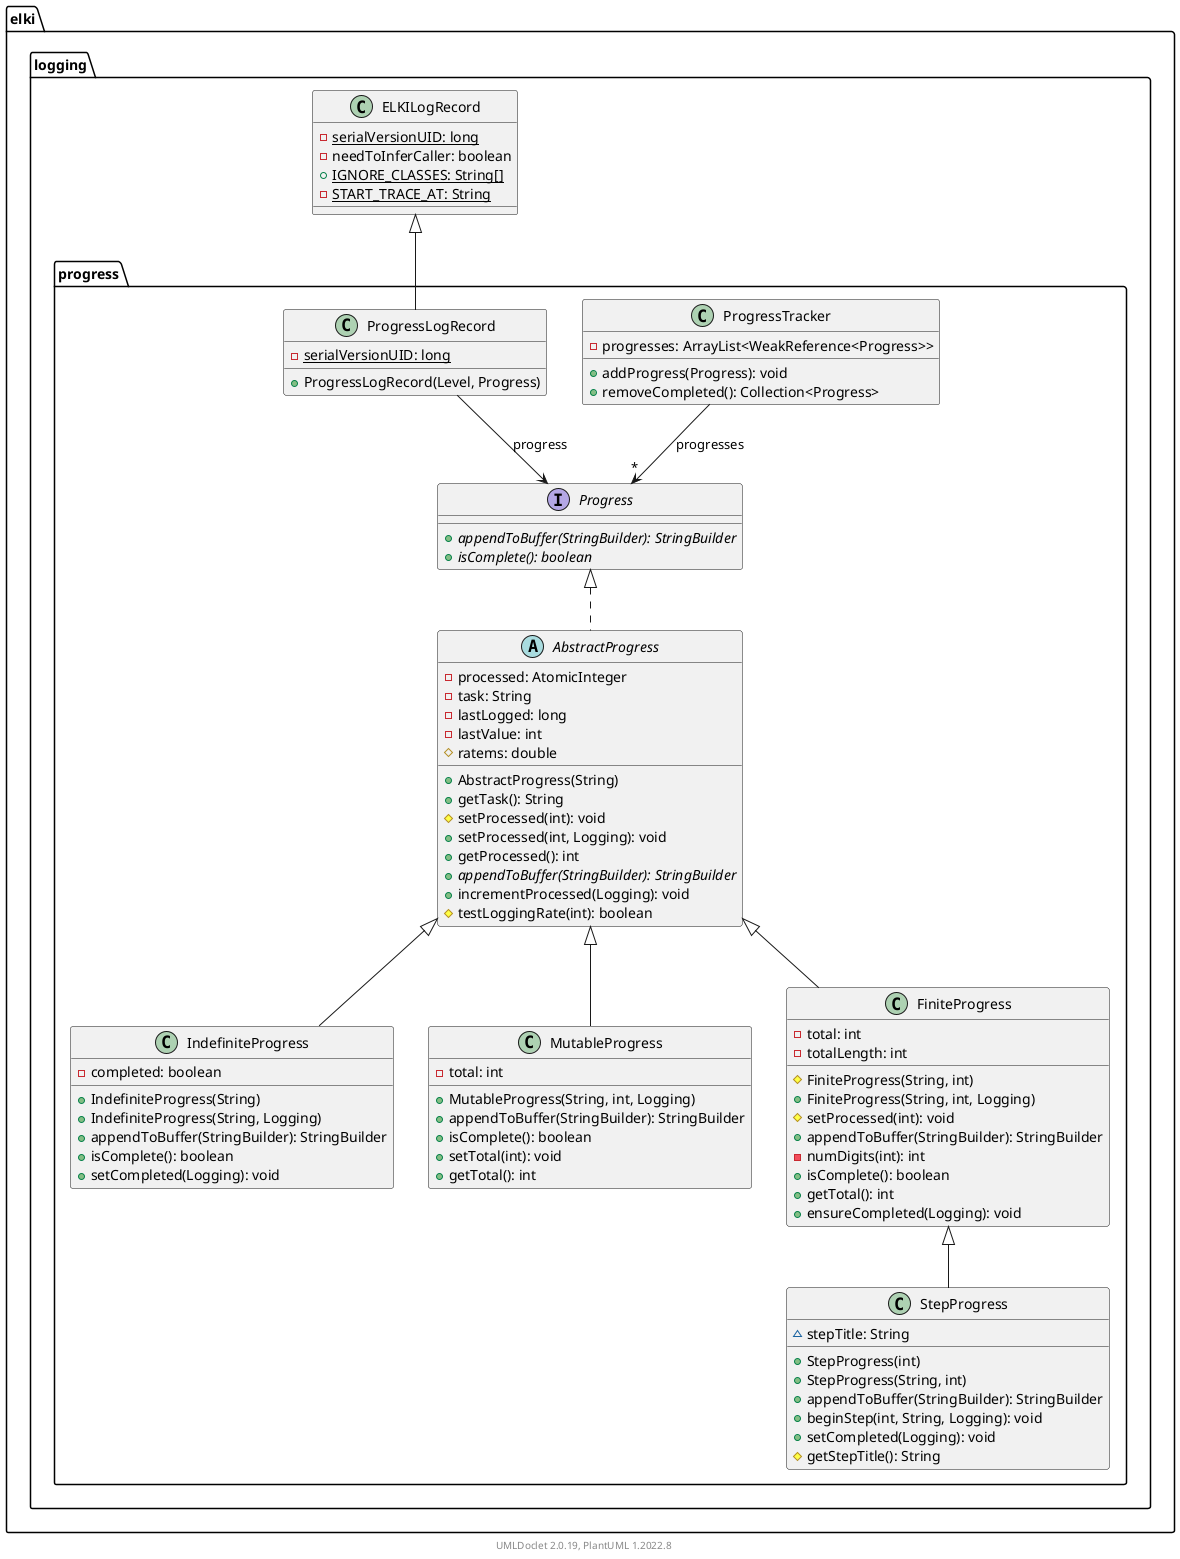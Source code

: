 @startuml
    remove .*\.(Instance|Par|Parameterizer|Factory)$
    namespace elki.logging.progress {

        class IndefiniteProgress [[IndefiniteProgress.html]] {
            -completed: boolean
            +IndefiniteProgress(String)
            +IndefiniteProgress(String, Logging)
            +appendToBuffer(StringBuilder): StringBuilder
            +isComplete(): boolean
            +setCompleted(Logging): void
        }

        interface Progress [[Progress.html]] {
            {abstract} +appendToBuffer(StringBuilder): StringBuilder
            {abstract} +isComplete(): boolean
        }

        abstract class AbstractProgress [[AbstractProgress.html]] {
            -processed: AtomicInteger
            -task: String
            -lastLogged: long
            -lastValue: int
            #ratems: double
            +AbstractProgress(String)
            +getTask(): String
            #setProcessed(int): void
            +setProcessed(int, Logging): void
            +getProcessed(): int
            {abstract} +appendToBuffer(StringBuilder): StringBuilder
            +incrementProcessed(Logging): void
            #testLoggingRate(int): boolean
        }

        class MutableProgress [[MutableProgress.html]] {
            -total: int
            +MutableProgress(String, int, Logging)
            +appendToBuffer(StringBuilder): StringBuilder
            +isComplete(): boolean
            +setTotal(int): void
            +getTotal(): int
        }

        class ProgressTracker [[ProgressTracker.html]] {
            -progresses: ArrayList<WeakReference<Progress>>
            +addProgress(Progress): void
            +removeCompleted(): Collection<Progress>
        }

        class ProgressLogRecord [[ProgressLogRecord.html]] {
            {static} -serialVersionUID: long
            +ProgressLogRecord(Level, Progress)
        }

        class StepProgress [[StepProgress.html]] {
            ~stepTitle: String
            +StepProgress(int)
            +StepProgress(String, int)
            +appendToBuffer(StringBuilder): StringBuilder
            +beginStep(int, String, Logging): void
            +setCompleted(Logging): void
            #getStepTitle(): String
        }

        class FiniteProgress [[FiniteProgress.html]] {
            -total: int
            -totalLength: int
            #FiniteProgress(String, int)
            +FiniteProgress(String, int, Logging)
            #setProcessed(int): void
            +appendToBuffer(StringBuilder): StringBuilder
            -numDigits(int): int
            +isComplete(): boolean
            +getTotal(): int
            +ensureCompleted(Logging): void
        }

        AbstractProgress <|-- IndefiniteProgress
        Progress <|.. AbstractProgress
        AbstractProgress <|-- MutableProgress
        ProgressTracker --> "*" Progress: progresses
        elki.logging.ELKILogRecord <|-- ProgressLogRecord
        ProgressLogRecord --> Progress: progress
        FiniteProgress <|-- StepProgress
        AbstractProgress <|-- FiniteProgress
    }

    namespace elki.logging {
        class ELKILogRecord [[../ELKILogRecord.html]] {
            {static} -serialVersionUID: long
            -needToInferCaller: boolean
            {static} +IGNORE_CLASSES: String[]
            {static} -START_TRACE_AT: String
        }
    }

    center footer UMLDoclet 2.0.19, PlantUML 1.2022.8
@enduml
